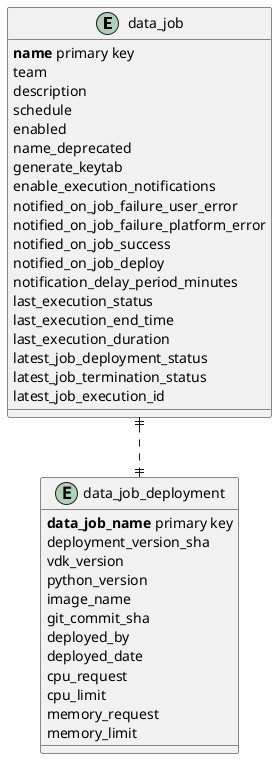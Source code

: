 @startuml
entity data_job {
   **name** primary key
   team
   description
   schedule
   enabled
   name_deprecated
   generate_keytab
   enable_execution_notifications
   notified_on_job_failure_user_error
   notified_on_job_failure_platform_error
   notified_on_job_success
   notified_on_job_deploy
   notification_delay_period_minutes
   last_execution_status
   last_execution_end_time
   last_execution_duration
   latest_job_deployment_status
   latest_job_termination_status
   latest_job_execution_id
}

entity data_job_deployment {
   **data_job_name** primary key
   deployment_version_sha
   vdk_version
   python_version
   image_name
   git_commit_sha
   deployed_by
   deployed_date
   cpu_request
   cpu_limit
   memory_request
   memory_limit
}

data_job ||..|| data_job_deployment
@enduml
